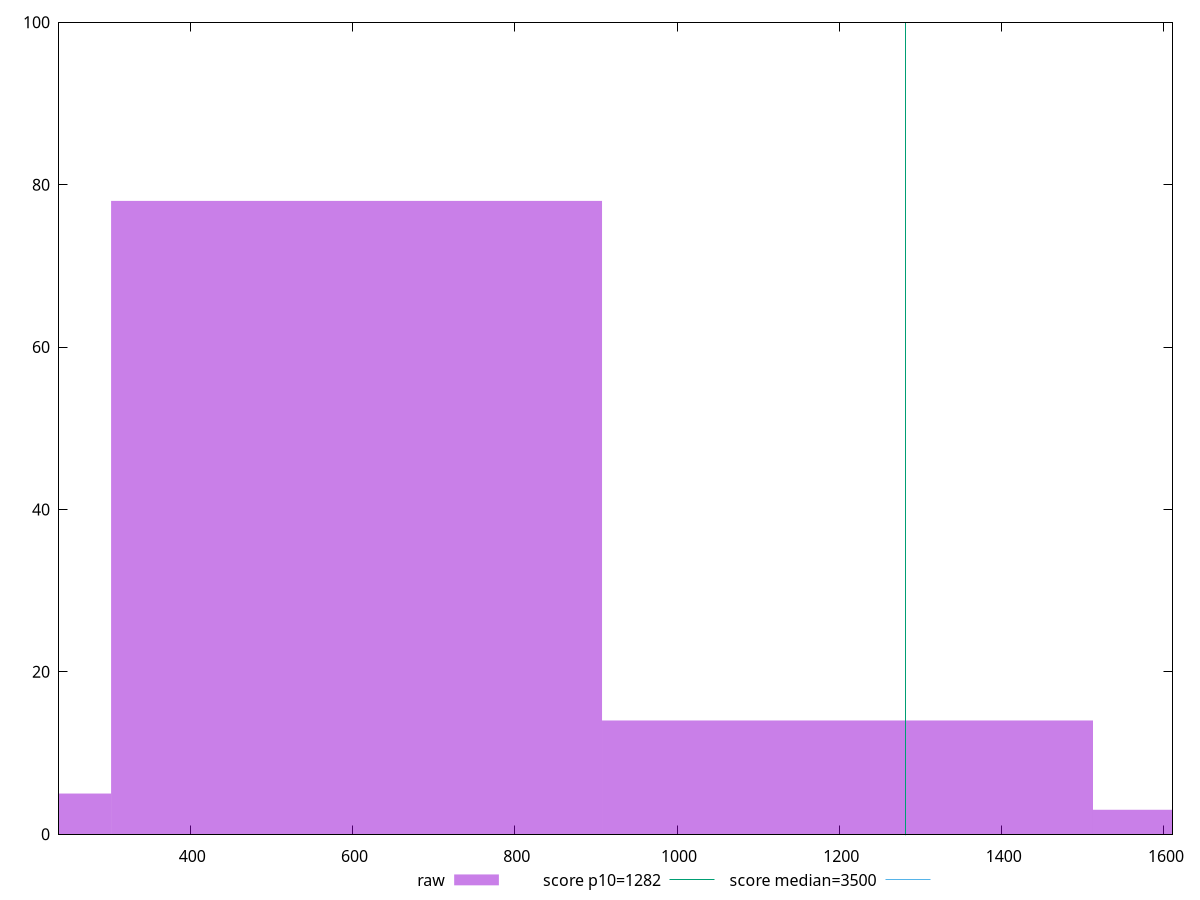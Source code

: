 reset

$raw <<EOF
605.0253625175636 78
1210.0507250351272 14
1815.0760875526908 3
0 5
EOF

set key outside below
set boxwidth 605.0253625175636
set xrange [238.328:1610.54]
set yrange [0:100]
set trange [0:100]
set style fill transparent solid 0.5 noborder

set parametric
set terminal svg size 640, 490 enhanced background rgb 'white'
set output "report_00015_2021-02-09T16-11-33.973Z/bootup-time/samples/pages+cached+noadtech/raw/histogram.svg"

plot $raw title "raw" with boxes, \
     1282,t title "score p10=1282", \
     3500,t title "score median=3500"

reset
